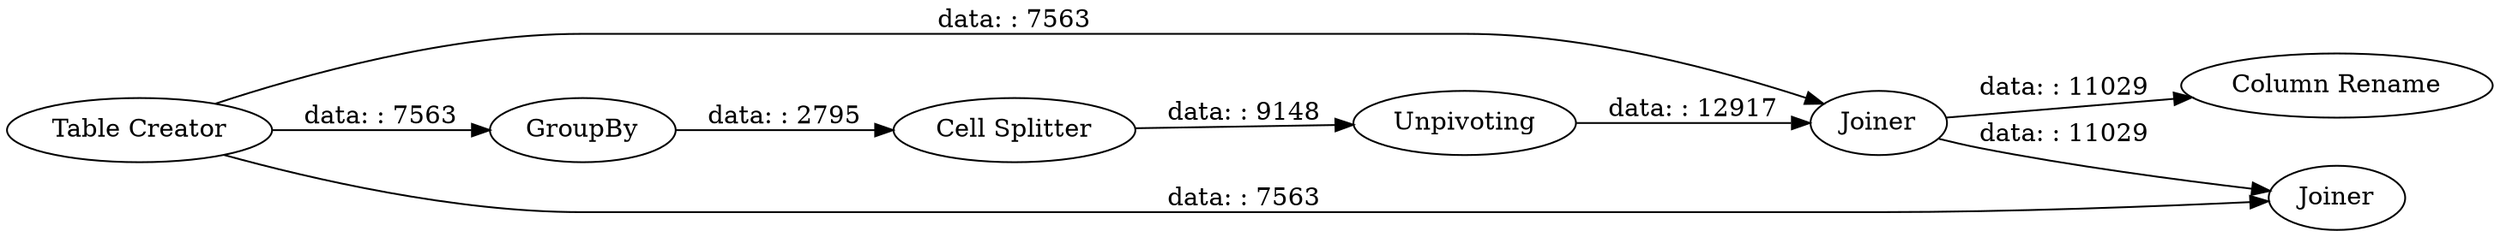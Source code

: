 digraph {
	"6232185237317768726_28" [label="Cell Splitter"]
	"6232185237317768726_30" [label=GroupBy]
	"6232185237317768726_31" [label=Joiner]
	"6232185237317768726_32" [label="Column Rename"]
	"6232185237317768726_34" [label="Table Creator"]
	"6232185237317768726_33" [label=Unpivoting]
	"6232185237317768726_29" [label=Joiner]
	"6232185237317768726_30" -> "6232185237317768726_28" [label="data: : 2795"]
	"6232185237317768726_33" -> "6232185237317768726_29" [label="data: : 12917"]
	"6232185237317768726_28" -> "6232185237317768726_33" [label="data: : 9148"]
	"6232185237317768726_34" -> "6232185237317768726_29" [label="data: : 7563"]
	"6232185237317768726_29" -> "6232185237317768726_31" [label="data: : 11029"]
	"6232185237317768726_34" -> "6232185237317768726_30" [label="data: : 7563"]
	"6232185237317768726_29" -> "6232185237317768726_32" [label="data: : 11029"]
	"6232185237317768726_34" -> "6232185237317768726_31" [label="data: : 7563"]
	rankdir=LR
}
